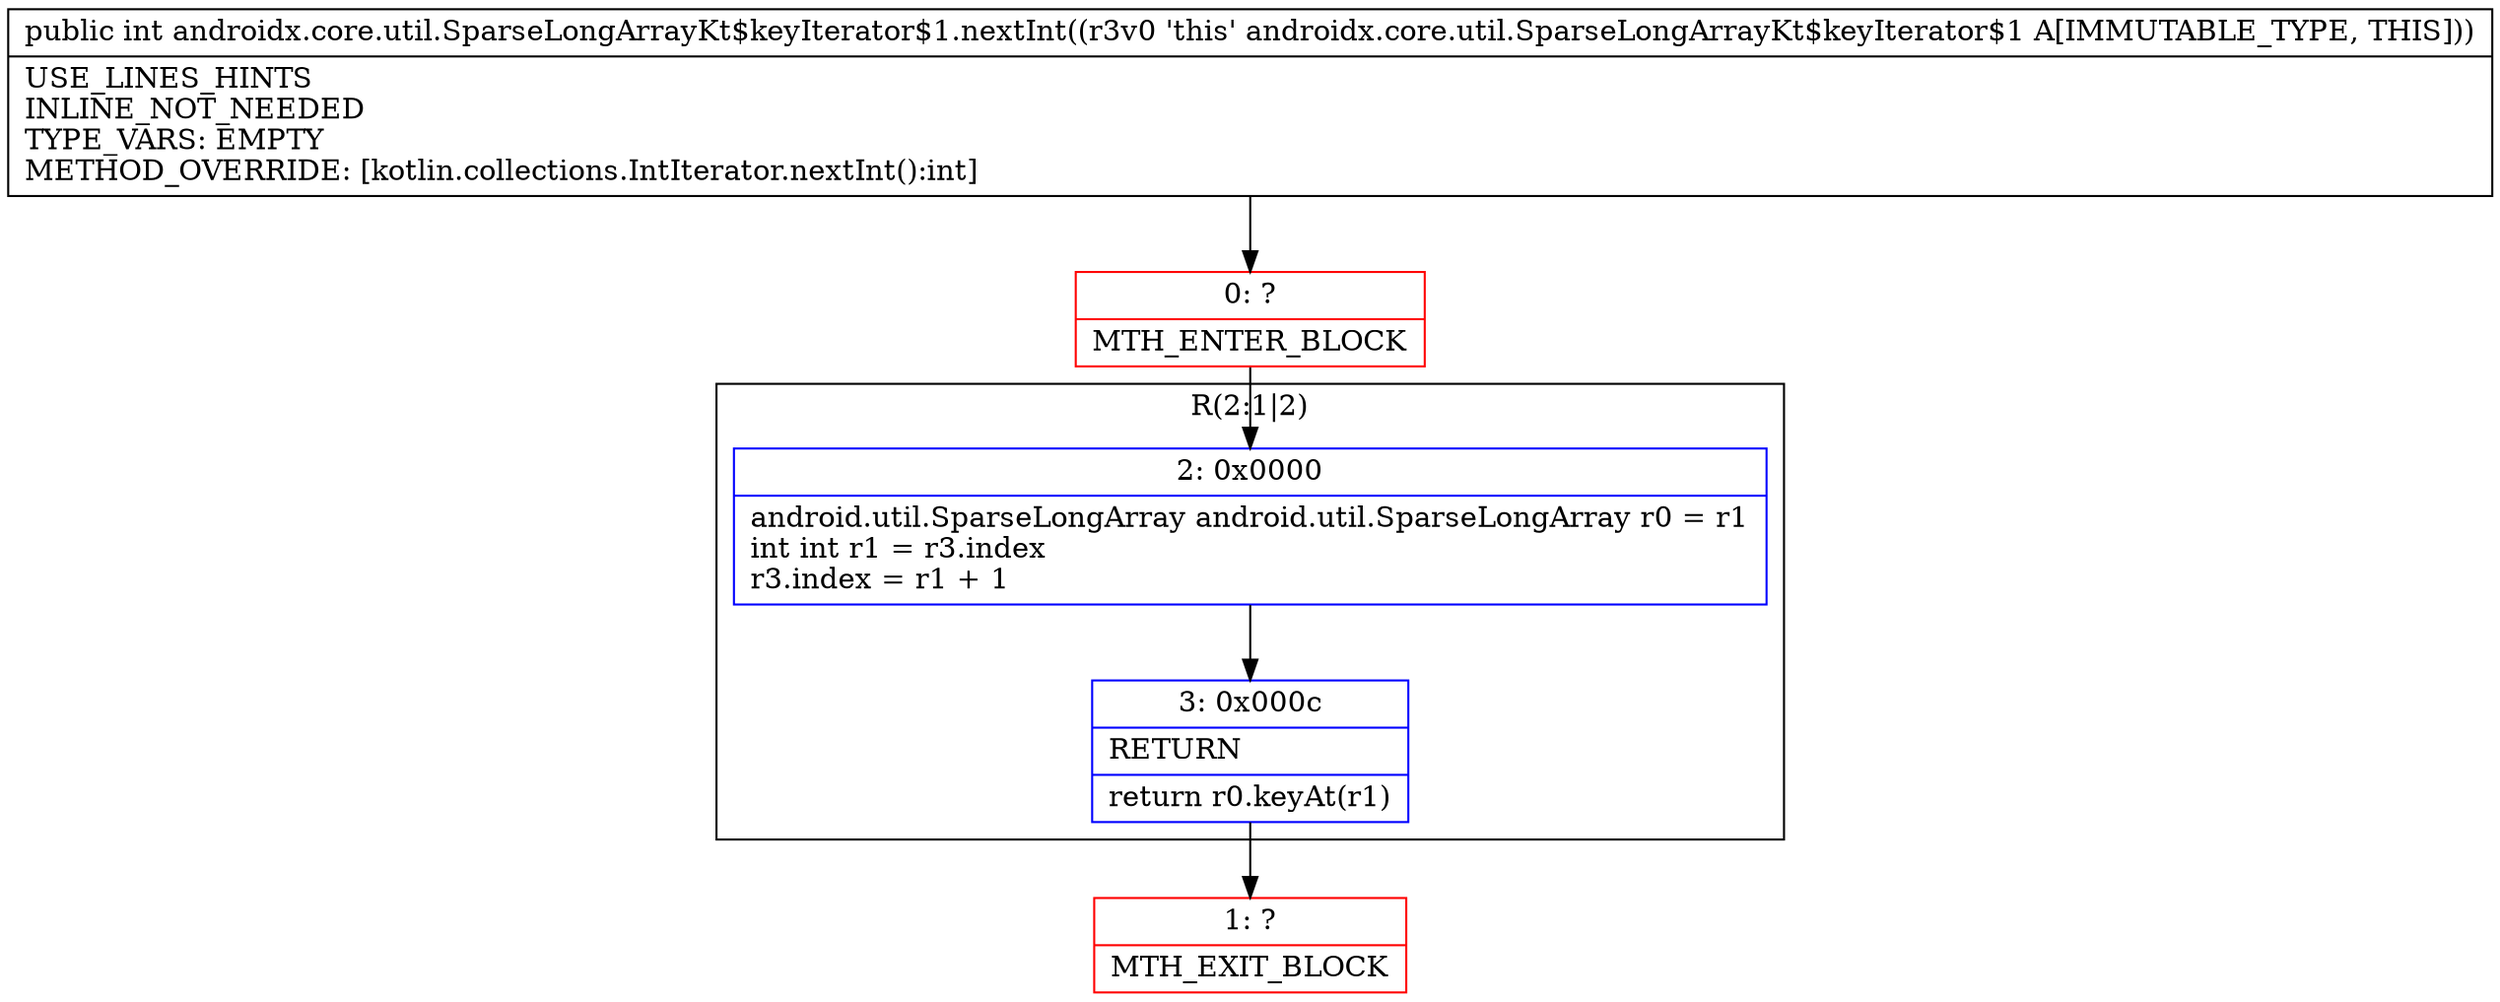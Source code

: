 digraph "CFG forandroidx.core.util.SparseLongArrayKt$keyIterator$1.nextInt()I" {
subgraph cluster_Region_1060155192 {
label = "R(2:1|2)";
node [shape=record,color=blue];
Node_2 [shape=record,label="{2\:\ 0x0000|android.util.SparseLongArray android.util.SparseLongArray r0 = r1\lint int r1 = r3.index\lr3.index = r1 + 1\l}"];
Node_3 [shape=record,label="{3\:\ 0x000c|RETURN\l|return r0.keyAt(r1)\l}"];
}
Node_0 [shape=record,color=red,label="{0\:\ ?|MTH_ENTER_BLOCK\l}"];
Node_1 [shape=record,color=red,label="{1\:\ ?|MTH_EXIT_BLOCK\l}"];
MethodNode[shape=record,label="{public int androidx.core.util.SparseLongArrayKt$keyIterator$1.nextInt((r3v0 'this' androidx.core.util.SparseLongArrayKt$keyIterator$1 A[IMMUTABLE_TYPE, THIS]))  | USE_LINES_HINTS\lINLINE_NOT_NEEDED\lTYPE_VARS: EMPTY\lMETHOD_OVERRIDE: [kotlin.collections.IntIterator.nextInt():int]\l}"];
MethodNode -> Node_0;Node_2 -> Node_3;
Node_3 -> Node_1;
Node_0 -> Node_2;
}


